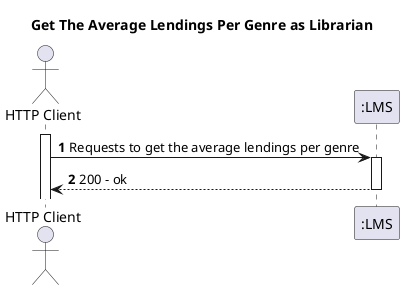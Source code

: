 @startuml
'https://plantuml.com/sequence-diagram
autoactivate on
autonumber

title Get The Average Lendings Per Genre as Librarian

actor "HTTP Client" as Anonymous
participant ":LMS" as System


activate Anonymous

Anonymous -> System: Requests to get the average lendings per genre

System --> Anonymous: 200 - ok

@enduml
